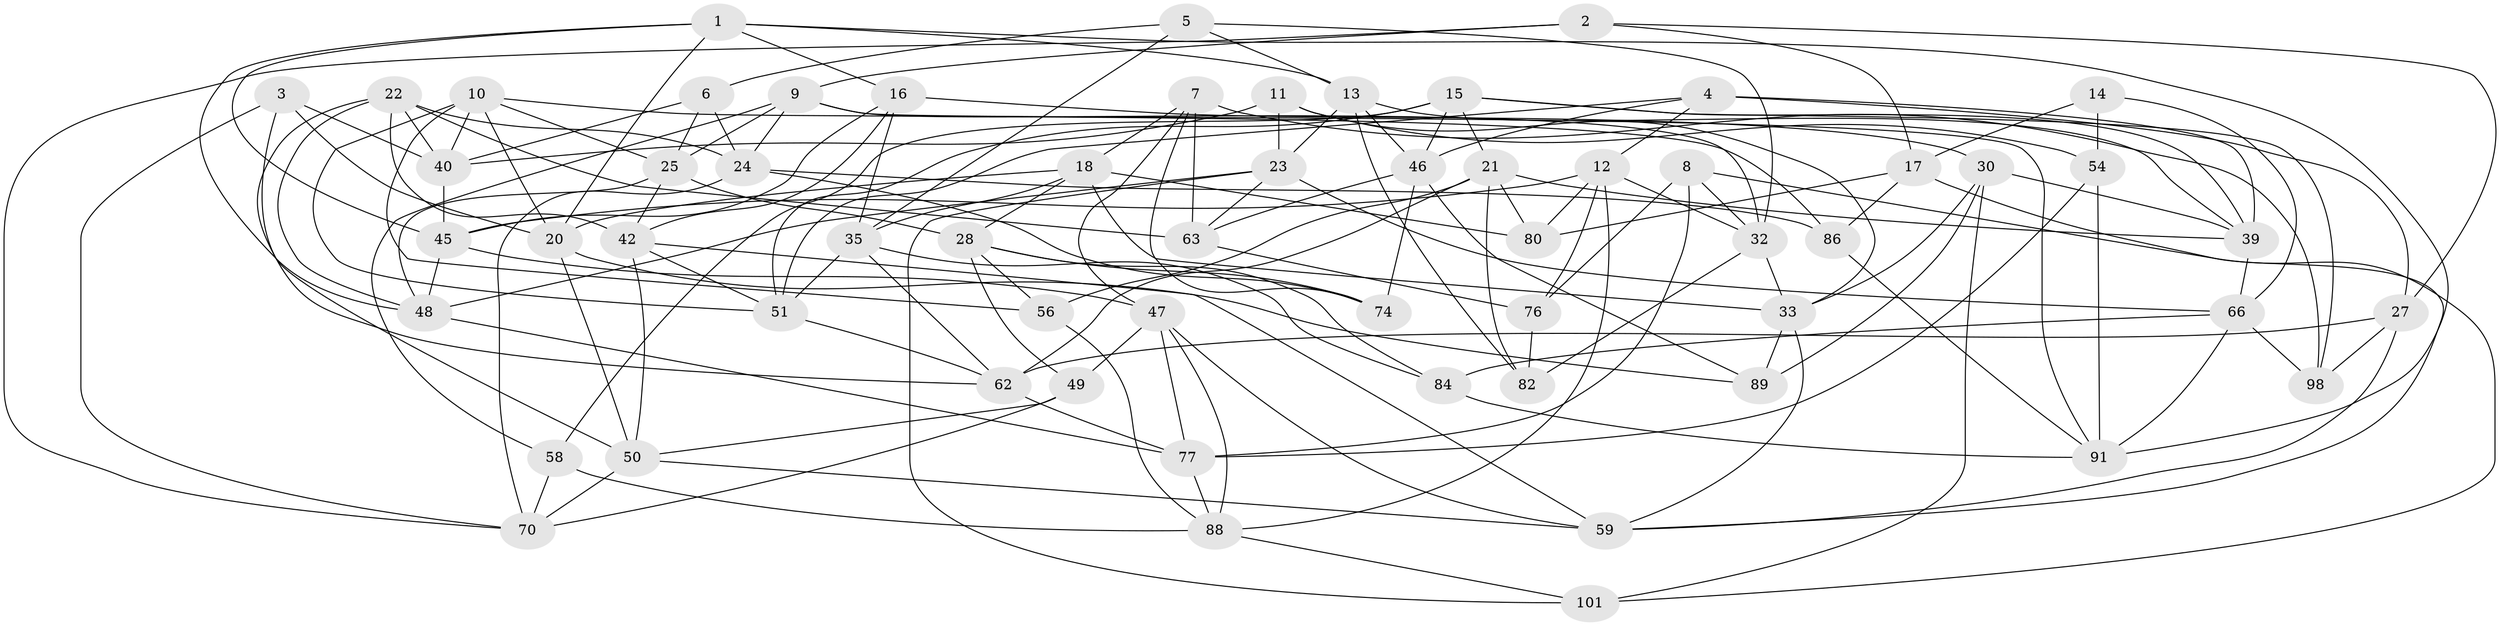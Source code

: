// original degree distribution, {4: 1.0}
// Generated by graph-tools (version 1.1) at 2025/42/03/06/25 10:42:23]
// undirected, 60 vertices, 156 edges
graph export_dot {
graph [start="1"]
  node [color=gray90,style=filled];
  1 [super="+75"];
  2;
  3;
  4 [super="+78"];
  5;
  6;
  7 [super="+31"];
  8;
  9 [super="+57"];
  10 [super="+26"];
  11;
  12 [super="+53"];
  13 [super="+52"];
  14 [super="+19"];
  15 [super="+95"];
  16 [super="+73"];
  17 [super="+97"];
  18 [super="+69"];
  20 [super="+38"];
  21 [super="+102"];
  22 [super="+34"];
  23 [super="+29"];
  24 [super="+43"];
  25 [super="+37"];
  27 [super="+85"];
  28 [super="+93"];
  30 [super="+55"];
  32 [super="+36"];
  33 [super="+44"];
  35 [super="+67"];
  39 [super="+65"];
  40 [super="+41"];
  42 [super="+64"];
  45 [super="+72"];
  46 [super="+61"];
  47 [super="+94"];
  48 [super="+71"];
  49;
  50 [super="+81"];
  51 [super="+60"];
  54 [super="+79"];
  56;
  58;
  59 [super="+90"];
  62 [super="+99"];
  63 [super="+100"];
  66 [super="+68"];
  70 [super="+87"];
  74;
  76;
  77 [super="+83"];
  80;
  82;
  84;
  86;
  88 [super="+92"];
  89;
  91 [super="+96"];
  98;
  101;
  1 -- 20;
  1 -- 16;
  1 -- 13;
  1 -- 48;
  1 -- 91;
  1 -- 45;
  2 -- 70;
  2 -- 9;
  2 -- 17;
  2 -- 27;
  3 -- 70;
  3 -- 20;
  3 -- 62;
  3 -- 40;
  4 -- 46;
  4 -- 27 [weight=2];
  4 -- 12;
  4 -- 39;
  4 -- 51;
  5 -- 6;
  5 -- 13;
  5 -- 32;
  5 -- 35;
  6 -- 25;
  6 -- 24;
  6 -- 40;
  7 -- 74;
  7 -- 18;
  7 -- 63 [weight=2];
  7 -- 98;
  7 -- 47;
  8 -- 76;
  8 -- 101;
  8 -- 32;
  8 -- 77;
  9 -- 25;
  9 -- 24;
  9 -- 32;
  9 -- 58;
  9 -- 91;
  10 -- 86;
  10 -- 40;
  10 -- 20;
  10 -- 56;
  10 -- 25;
  10 -- 51;
  11 -- 33;
  11 -- 23;
  11 -- 54;
  11 -- 40;
  12 -- 80;
  12 -- 32;
  12 -- 88;
  12 -- 45;
  12 -- 76;
  13 -- 46;
  13 -- 82;
  13 -- 39;
  13 -- 23;
  14 -- 66;
  14 -- 54 [weight=3];
  14 -- 17 [weight=2];
  15 -- 21;
  15 -- 58;
  15 -- 98;
  15 -- 46;
  15 -- 39;
  15 -- 51;
  16 -- 30 [weight=2];
  16 -- 42;
  16 -- 35;
  16 -- 45;
  17 -- 59;
  17 -- 80;
  17 -- 86;
  18 -- 20;
  18 -- 28;
  18 -- 80;
  18 -- 33;
  18 -- 35;
  20 -- 89;
  20 -- 50;
  21 -- 56;
  21 -- 82;
  21 -- 39;
  21 -- 80;
  21 -- 62;
  22 -- 42;
  22 -- 40;
  22 -- 63;
  22 -- 24;
  22 -- 50;
  22 -- 48;
  23 -- 63;
  23 -- 48;
  23 -- 101;
  23 -- 66;
  24 -- 86;
  24 -- 70;
  24 -- 74;
  25 -- 48;
  25 -- 28;
  25 -- 42;
  27 -- 62;
  27 -- 98;
  27 -- 59;
  28 -- 74;
  28 -- 56;
  28 -- 49;
  28 -- 84;
  30 -- 101;
  30 -- 33;
  30 -- 89;
  30 -- 39;
  32 -- 82;
  32 -- 33;
  33 -- 89;
  33 -- 59;
  35 -- 51;
  35 -- 62;
  35 -- 84;
  39 -- 66;
  40 -- 45;
  42 -- 50;
  42 -- 59;
  42 -- 51;
  45 -- 47;
  45 -- 48;
  46 -- 63;
  46 -- 89;
  46 -- 74;
  47 -- 88;
  47 -- 49;
  47 -- 59;
  47 -- 77;
  48 -- 77;
  49 -- 50;
  49 -- 70;
  50 -- 59;
  50 -- 70;
  51 -- 62;
  54 -- 91;
  54 -- 77;
  56 -- 88;
  58 -- 88;
  58 -- 70;
  62 -- 77;
  63 -- 76;
  66 -- 84;
  66 -- 98;
  66 -- 91;
  76 -- 82;
  77 -- 88;
  84 -- 91;
  86 -- 91;
  88 -- 101;
}
